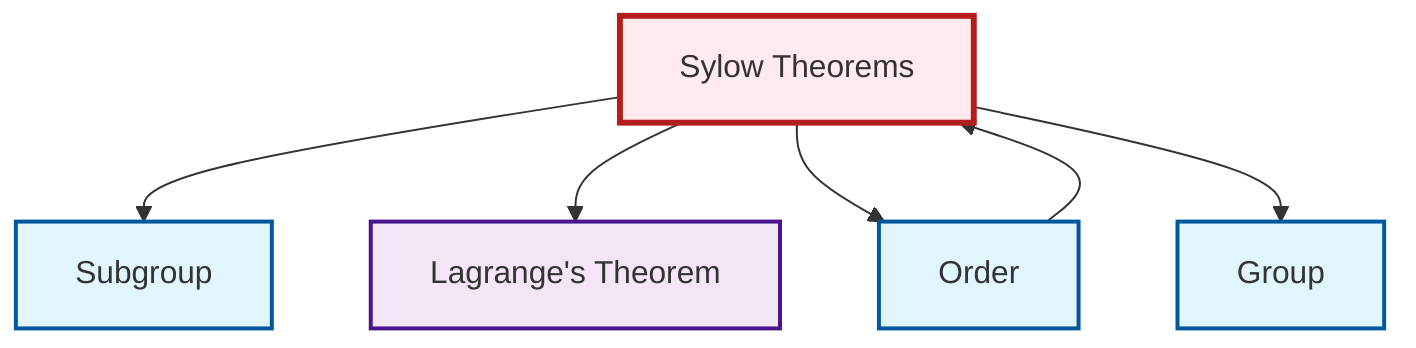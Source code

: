 graph TD
    classDef definition fill:#e1f5fe,stroke:#01579b,stroke-width:2px
    classDef theorem fill:#f3e5f5,stroke:#4a148c,stroke-width:2px
    classDef axiom fill:#fff3e0,stroke:#e65100,stroke-width:2px
    classDef example fill:#e8f5e9,stroke:#1b5e20,stroke-width:2px
    classDef current fill:#ffebee,stroke:#b71c1c,stroke-width:3px
    thm-sylow["Sylow Theorems"]:::theorem
    def-subgroup["Subgroup"]:::definition
    thm-lagrange["Lagrange's Theorem"]:::theorem
    def-group["Group"]:::definition
    def-order["Order"]:::definition
    thm-sylow --> def-subgroup
    thm-sylow --> thm-lagrange
    thm-sylow --> def-order
    def-order --> thm-sylow
    thm-sylow --> def-group
    class thm-sylow current